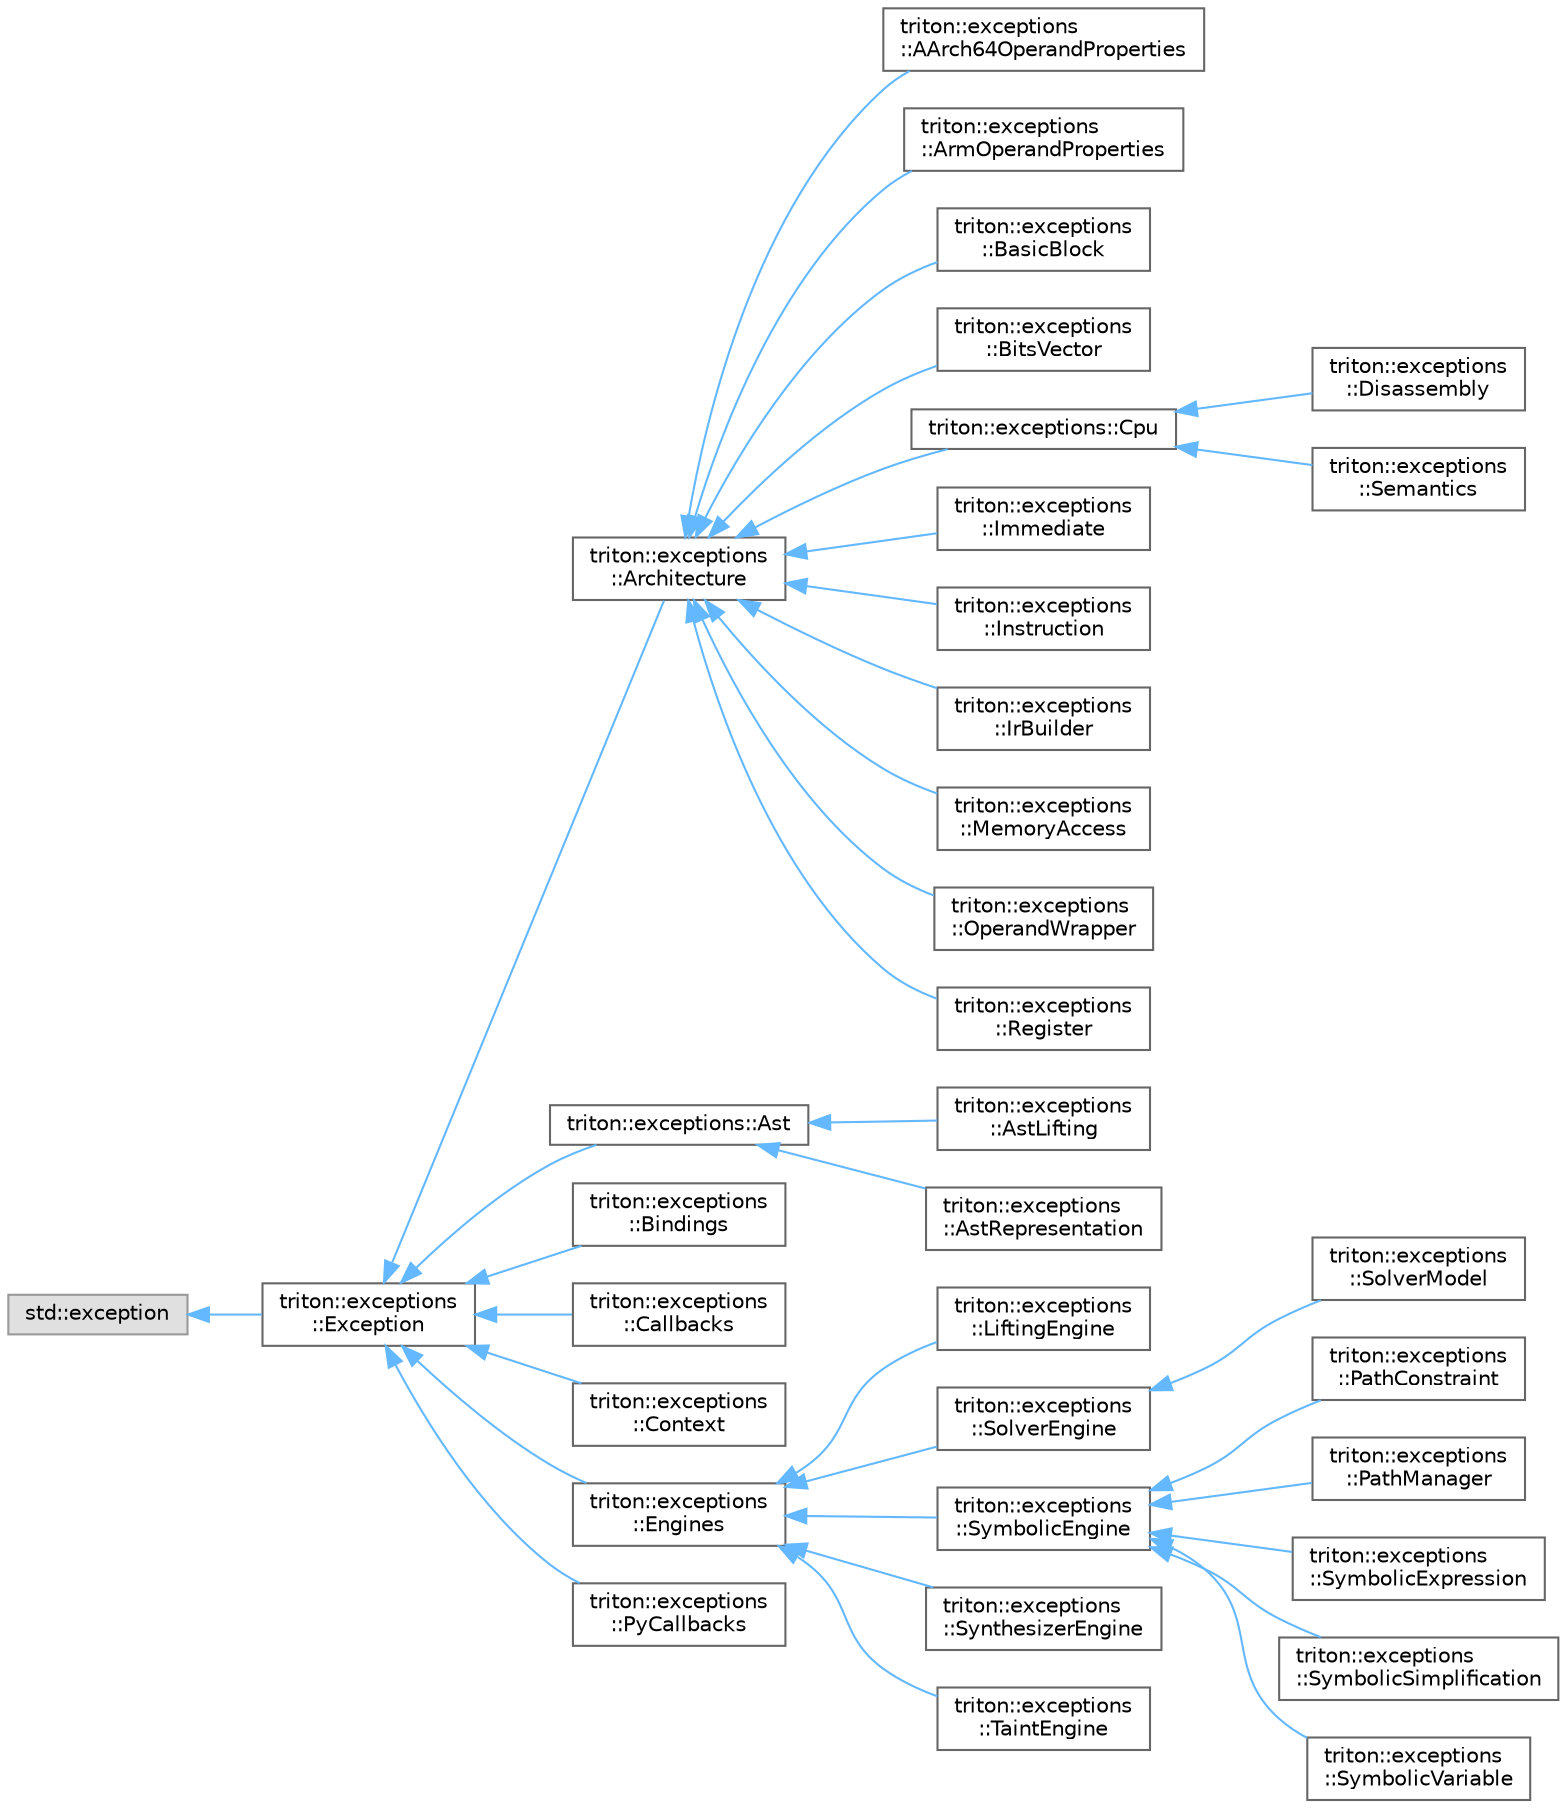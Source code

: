 digraph "Graphical Class Hierarchy"
{
 // LATEX_PDF_SIZE
  bgcolor="transparent";
  edge [fontname=Helvetica,fontsize=10,labelfontname=Helvetica,labelfontsize=10];
  node [fontname=Helvetica,fontsize=10,shape=box,height=0.2,width=0.4];
  rankdir="LR";
  Node0 [label="std::exception",height=0.2,width=0.4,color="grey60", fillcolor="#E0E0E0", style="filled",tooltip=" "];
  Node0 -> Node1 [dir="back",color="steelblue1",style="solid"];
  Node1 [label="triton::exceptions\l::Exception",height=0.2,width=0.4,color="grey40", fillcolor="white", style="filled",URL="$classtriton_1_1exceptions_1_1Exception.html",tooltip="The root class of all exceptions."];
  Node1 -> Node2 [dir="back",color="steelblue1",style="solid"];
  Node2 [label="triton::exceptions\l::Architecture",height=0.2,width=0.4,color="grey40", fillcolor="white", style="filled",URL="$classtriton_1_1exceptions_1_1Architecture.html",tooltip="The exception class used by architectures."];
  Node2 -> Node3 [dir="back",color="steelblue1",style="solid"];
  Node3 [label="triton::exceptions\l::AArch64OperandProperties",height=0.2,width=0.4,color="grey40", fillcolor="white", style="filled",URL="$classtriton_1_1exceptions_1_1AArch64OperandProperties.html",tooltip="The exception class used by shift mode."];
  Node2 -> Node4 [dir="back",color="steelblue1",style="solid"];
  Node4 [label="triton::exceptions\l::ArmOperandProperties",height=0.2,width=0.4,color="grey40", fillcolor="white", style="filled",URL="$classtriton_1_1exceptions_1_1ArmOperandProperties.html",tooltip="The exception class used by shift mode."];
  Node2 -> Node5 [dir="back",color="steelblue1",style="solid"];
  Node5 [label="triton::exceptions\l::BasicBlock",height=0.2,width=0.4,color="grey40", fillcolor="white", style="filled",URL="$classtriton_1_1exceptions_1_1BasicBlock.html",tooltip="The exception class used by a basic block."];
  Node2 -> Node6 [dir="back",color="steelblue1",style="solid"];
  Node6 [label="triton::exceptions\l::BitsVector",height=0.2,width=0.4,color="grey40", fillcolor="white", style="filled",URL="$classtriton_1_1exceptions_1_1BitsVector.html",tooltip="The exception class used by bitvectors."];
  Node2 -> Node7 [dir="back",color="steelblue1",style="solid"];
  Node7 [label="triton::exceptions::Cpu",height=0.2,width=0.4,color="grey40", fillcolor="white", style="filled",URL="$classtriton_1_1exceptions_1_1Cpu.html",tooltip="The exception class used by all CPUs."];
  Node7 -> Node8 [dir="back",color="steelblue1",style="solid"];
  Node8 [label="triton::exceptions\l::Disassembly",height=0.2,width=0.4,color="grey40", fillcolor="white", style="filled",URL="$classtriton_1_1exceptions_1_1Disassembly.html",tooltip="The exception class used by the disassembler."];
  Node7 -> Node9 [dir="back",color="steelblue1",style="solid"];
  Node9 [label="triton::exceptions\l::Semantics",height=0.2,width=0.4,color="grey40", fillcolor="white", style="filled",URL="$classtriton_1_1exceptions_1_1Semantics.html",tooltip="The exception class used by all semantics."];
  Node2 -> Node10 [dir="back",color="steelblue1",style="solid"];
  Node10 [label="triton::exceptions\l::Immediate",height=0.2,width=0.4,color="grey40", fillcolor="white", style="filled",URL="$classtriton_1_1exceptions_1_1Immediate.html",tooltip="The exception class used by immediates."];
  Node2 -> Node11 [dir="back",color="steelblue1",style="solid"];
  Node11 [label="triton::exceptions\l::Instruction",height=0.2,width=0.4,color="grey40", fillcolor="white", style="filled",URL="$classtriton_1_1exceptions_1_1Instruction.html",tooltip="The exception class used by an instruction."];
  Node2 -> Node12 [dir="back",color="steelblue1",style="solid"];
  Node12 [label="triton::exceptions\l::IrBuilder",height=0.2,width=0.4,color="grey40", fillcolor="white", style="filled",URL="$classtriton_1_1exceptions_1_1IrBuilder.html",tooltip="The exception class used by the IR builder."];
  Node2 -> Node13 [dir="back",color="steelblue1",style="solid"];
  Node13 [label="triton::exceptions\l::MemoryAccess",height=0.2,width=0.4,color="grey40", fillcolor="white", style="filled",URL="$classtriton_1_1exceptions_1_1MemoryAccess.html",tooltip="The exception class used by memory access."];
  Node2 -> Node14 [dir="back",color="steelblue1",style="solid"];
  Node14 [label="triton::exceptions\l::OperandWrapper",height=0.2,width=0.4,color="grey40", fillcolor="white", style="filled",URL="$classtriton_1_1exceptions_1_1OperandWrapper.html",tooltip="The exception class used by operand wrappers."];
  Node2 -> Node15 [dir="back",color="steelblue1",style="solid"];
  Node15 [label="triton::exceptions\l::Register",height=0.2,width=0.4,color="grey40", fillcolor="white", style="filled",URL="$classtriton_1_1exceptions_1_1Register.html",tooltip="The exception class used by register operands."];
  Node1 -> Node16 [dir="back",color="steelblue1",style="solid"];
  Node16 [label="triton::exceptions::Ast",height=0.2,width=0.4,color="grey40", fillcolor="white", style="filled",URL="$classtriton_1_1exceptions_1_1Ast.html",tooltip="The exception class used by all AST nodes."];
  Node16 -> Node17 [dir="back",color="steelblue1",style="solid"];
  Node17 [label="triton::exceptions\l::AstLifting",height=0.2,width=0.4,color="grey40", fillcolor="white", style="filled",URL="$classtriton_1_1exceptions_1_1AstLifting.html",tooltip="The exception class used by all AST lifting (e.g z3 <-> triton)."];
  Node16 -> Node18 [dir="back",color="steelblue1",style="solid"];
  Node18 [label="triton::exceptions\l::AstRepresentation",height=0.2,width=0.4,color="grey40", fillcolor="white", style="filled",URL="$classtriton_1_1exceptions_1_1AstRepresentation.html",tooltip="The exception class used by all AST node representations."];
  Node1 -> Node19 [dir="back",color="steelblue1",style="solid"];
  Node19 [label="triton::exceptions\l::Bindings",height=0.2,width=0.4,color="grey40", fillcolor="white", style="filled",URL="$classtriton_1_1exceptions_1_1Bindings.html",tooltip="The exception class used by bindings."];
  Node1 -> Node20 [dir="back",color="steelblue1",style="solid"];
  Node20 [label="triton::exceptions\l::Callbacks",height=0.2,width=0.4,color="grey40", fillcolor="white", style="filled",URL="$classtriton_1_1exceptions_1_1Callbacks.html",tooltip="The exception class used by callbacks."];
  Node1 -> Node21 [dir="back",color="steelblue1",style="solid"];
  Node21 [label="triton::exceptions\l::Context",height=0.2,width=0.4,color="grey40", fillcolor="white", style="filled",URL="$classtriton_1_1exceptions_1_1Context.html",tooltip="The exception class used by the Triton's Context."];
  Node1 -> Node22 [dir="back",color="steelblue1",style="solid"];
  Node22 [label="triton::exceptions\l::Engines",height=0.2,width=0.4,color="grey40", fillcolor="white", style="filled",URL="$classtriton_1_1exceptions_1_1Engines.html",tooltip="The exception class used by all engines."];
  Node22 -> Node23 [dir="back",color="steelblue1",style="solid"];
  Node23 [label="triton::exceptions\l::LiftingEngine",height=0.2,width=0.4,color="grey40", fillcolor="white", style="filled",URL="$classtriton_1_1exceptions_1_1LiftingEngine.html",tooltip="The exception class used by the lifting engine."];
  Node22 -> Node24 [dir="back",color="steelblue1",style="solid"];
  Node24 [label="triton::exceptions\l::SolverEngine",height=0.2,width=0.4,color="grey40", fillcolor="white", style="filled",URL="$classtriton_1_1exceptions_1_1SolverEngine.html",tooltip="The exception class used by the solver engine."];
  Node24 -> Node25 [dir="back",color="steelblue1",style="solid"];
  Node25 [label="triton::exceptions\l::SolverModel",height=0.2,width=0.4,color="grey40", fillcolor="white", style="filled",URL="$classtriton_1_1exceptions_1_1SolverModel.html",tooltip="The exception class used by solver models."];
  Node22 -> Node26 [dir="back",color="steelblue1",style="solid"];
  Node26 [label="triton::exceptions\l::SymbolicEngine",height=0.2,width=0.4,color="grey40", fillcolor="white", style="filled",URL="$classtriton_1_1exceptions_1_1SymbolicEngine.html",tooltip="The exception class used by the symbolic engine."];
  Node26 -> Node27 [dir="back",color="steelblue1",style="solid"];
  Node27 [label="triton::exceptions\l::PathConstraint",height=0.2,width=0.4,color="grey40", fillcolor="white", style="filled",URL="$classtriton_1_1exceptions_1_1PathConstraint.html",tooltip="The exception class used by path constraints."];
  Node26 -> Node28 [dir="back",color="steelblue1",style="solid"];
  Node28 [label="triton::exceptions\l::PathManager",height=0.2,width=0.4,color="grey40", fillcolor="white", style="filled",URL="$classtriton_1_1exceptions_1_1PathManager.html",tooltip="The exception class used by the path manager."];
  Node26 -> Node29 [dir="back",color="steelblue1",style="solid"];
  Node29 [label="triton::exceptions\l::SymbolicExpression",height=0.2,width=0.4,color="grey40", fillcolor="white", style="filled",URL="$classtriton_1_1exceptions_1_1SymbolicExpression.html",tooltip="The exception class used by symbolic expressions."];
  Node26 -> Node30 [dir="back",color="steelblue1",style="solid"];
  Node30 [label="triton::exceptions\l::SymbolicSimplification",height=0.2,width=0.4,color="grey40", fillcolor="white", style="filled",URL="$classtriton_1_1exceptions_1_1SymbolicSimplification.html",tooltip="The exception class used by symbolic simplifications."];
  Node26 -> Node31 [dir="back",color="steelblue1",style="solid"];
  Node31 [label="triton::exceptions\l::SymbolicVariable",height=0.2,width=0.4,color="grey40", fillcolor="white", style="filled",URL="$classtriton_1_1exceptions_1_1SymbolicVariable.html",tooltip="The exception class used by symbolic variables."];
  Node22 -> Node32 [dir="back",color="steelblue1",style="solid"];
  Node32 [label="triton::exceptions\l::SynthesizerEngine",height=0.2,width=0.4,color="grey40", fillcolor="white", style="filled",URL="$classtriton_1_1exceptions_1_1SynthesizerEngine.html",tooltip="The exception class used by the synthesizer engine."];
  Node22 -> Node33 [dir="back",color="steelblue1",style="solid"];
  Node33 [label="triton::exceptions\l::TaintEngine",height=0.2,width=0.4,color="grey40", fillcolor="white", style="filled",URL="$classtriton_1_1exceptions_1_1TaintEngine.html",tooltip="The exception class used by the taint engine."];
  Node1 -> Node34 [dir="back",color="steelblue1",style="solid"];
  Node34 [label="triton::exceptions\l::PyCallbacks",height=0.2,width=0.4,color="grey40", fillcolor="white", style="filled",URL="$classtriton_1_1exceptions_1_1PyCallbacks.html",tooltip=" "];
}
